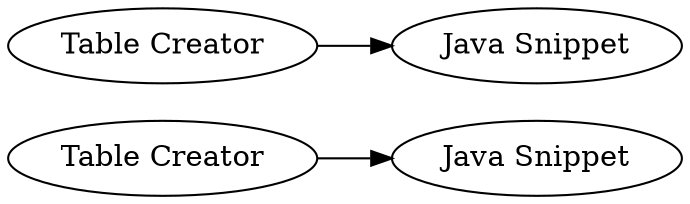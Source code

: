 digraph {
	7 -> 1
	8 -> 3
	1 [label="Java Snippet"]
	7 [label="Table Creator"]
	3 [label="Java Snippet"]
	8 [label="Table Creator"]
	rankdir=LR
}
